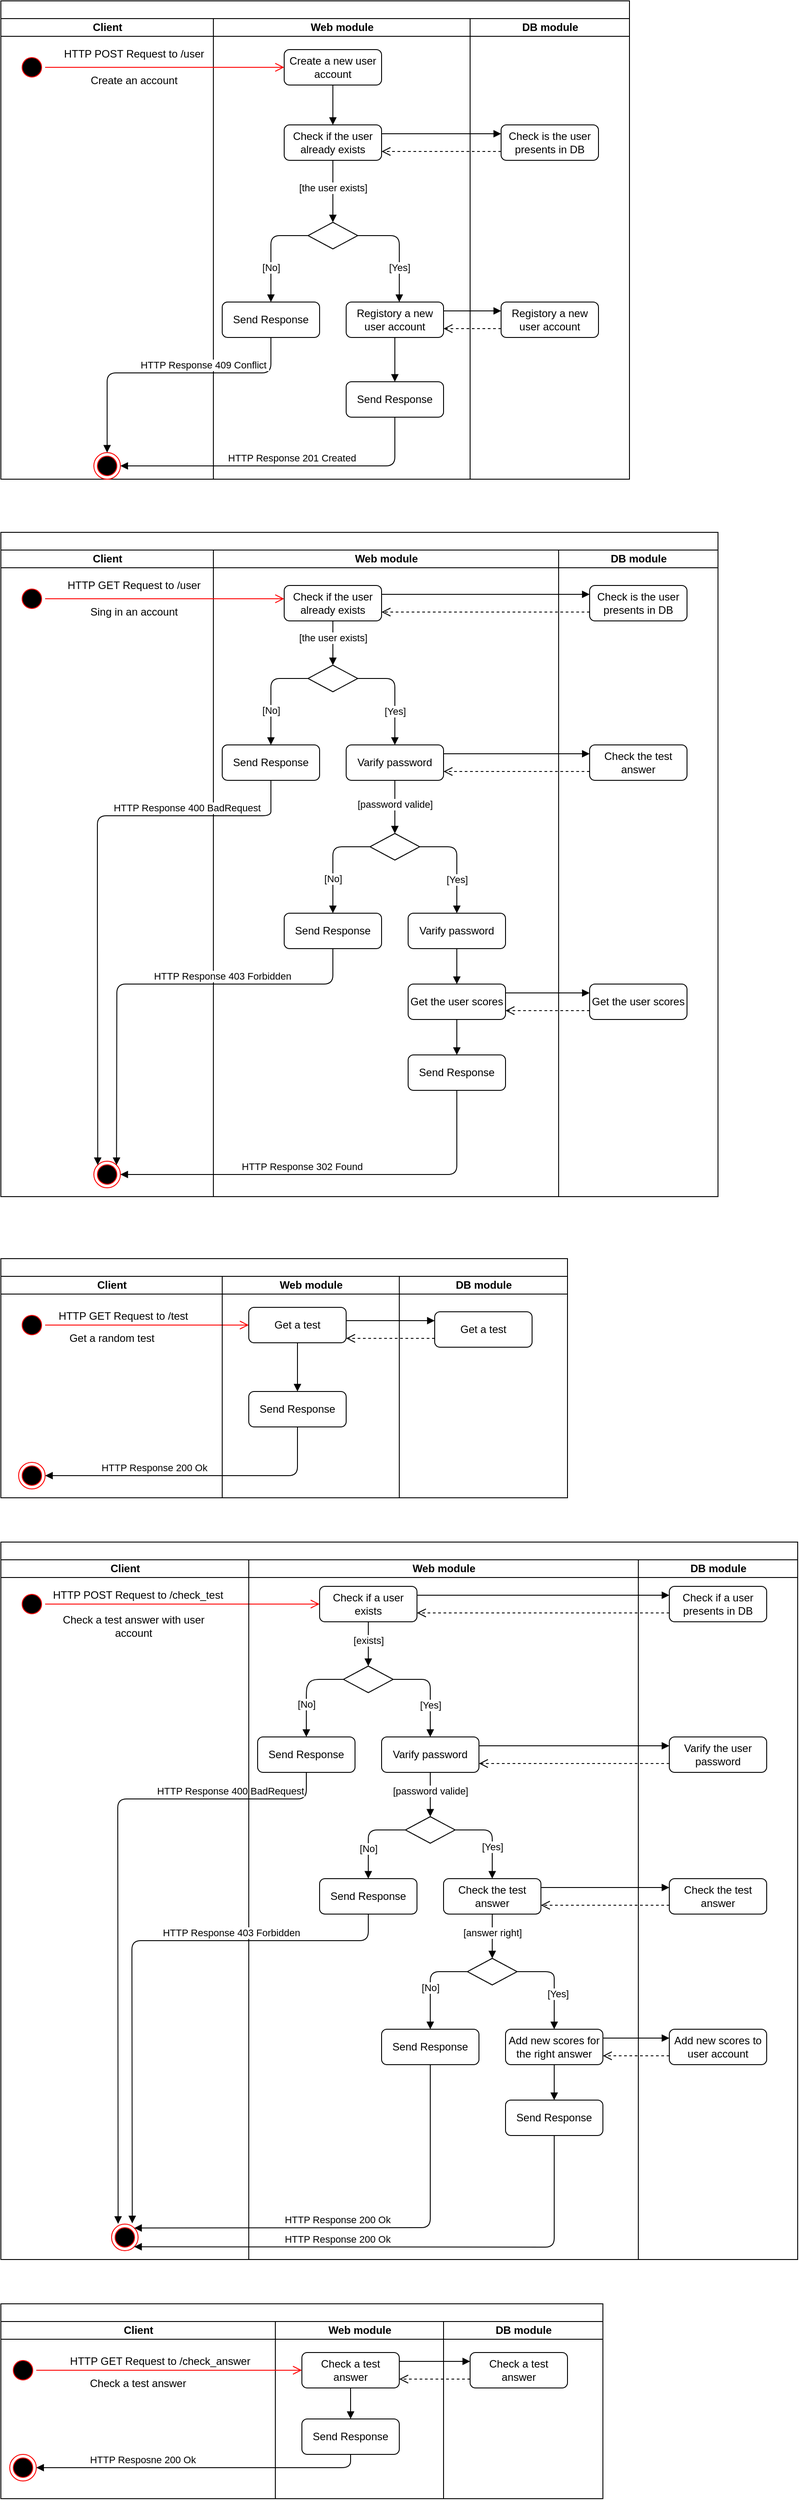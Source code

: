 <mxfile version="14.1.8" type="device"><diagram id="PAb1u0dQOIq-X7M9rB3Y" name="Page-1"><mxGraphModel dx="1022" dy="-587" grid="1" gridSize="10" guides="1" tooltips="1" connect="1" arrows="1" fold="1" page="1" pageScale="1" pageWidth="850" pageHeight="1100" math="0" shadow="0"><root><mxCell id="0"/><mxCell id="1" parent="0"/><mxCell id="iWdlnxWgLnN2ofZfpBPa-9" value="" style="swimlane;html=1;childLayout=stackLayout;resizeParent=1;resizeParentMax=0;startSize=20;" vertex="1" parent="1"><mxGeometry x="90" y="2890" width="900" height="810" as="geometry"/></mxCell><mxCell id="iWdlnxWgLnN2ofZfpBPa-10" value="Client" style="swimlane;html=1;startSize=20;" vertex="1" parent="iWdlnxWgLnN2ofZfpBPa-9"><mxGeometry y="20" width="280" height="790" as="geometry"/></mxCell><mxCell id="iWdlnxWgLnN2ofZfpBPa-14" value="" style="ellipse;html=1;shape=startState;fillColor=#000000;strokeColor=#ff0000;" vertex="1" parent="iWdlnxWgLnN2ofZfpBPa-10"><mxGeometry x="20" y="35" width="30" height="30" as="geometry"/></mxCell><mxCell id="iWdlnxWgLnN2ofZfpBPa-17" value="HTTP POST Request to /check_test" style="text;html=1;strokeColor=none;fillColor=none;align=center;verticalAlign=middle;whiteSpace=wrap;rounded=0;" vertex="1" parent="iWdlnxWgLnN2ofZfpBPa-10"><mxGeometry x="50" y="30" width="210" height="20" as="geometry"/></mxCell><mxCell id="iWdlnxWgLnN2ofZfpBPa-18" value="Check a test answer with user account" style="text;html=1;strokeColor=none;fillColor=none;align=center;verticalAlign=middle;whiteSpace=wrap;rounded=0;" vertex="1" parent="iWdlnxWgLnN2ofZfpBPa-10"><mxGeometry x="50" y="65" width="200" height="20" as="geometry"/></mxCell><mxCell id="iWdlnxWgLnN2ofZfpBPa-26" value="" style="ellipse;html=1;shape=endState;fillColor=#000000;strokeColor=#ff0000;" vertex="1" parent="iWdlnxWgLnN2ofZfpBPa-10"><mxGeometry x="125" y="750" width="30" height="30" as="geometry"/></mxCell><mxCell id="iWdlnxWgLnN2ofZfpBPa-15" value="" style="edgeStyle=orthogonalEdgeStyle;html=1;verticalAlign=bottom;endArrow=open;endSize=8;strokeColor=#ff0000;entryX=0;entryY=0.5;entryDx=0;entryDy=0;" edge="1" source="iWdlnxWgLnN2ofZfpBPa-14" parent="iWdlnxWgLnN2ofZfpBPa-9" target="iWdlnxWgLnN2ofZfpBPa-16"><mxGeometry relative="1" as="geometry"><mxPoint x="270" y="75" as="targetPoint"/></mxGeometry></mxCell><mxCell id="iWdlnxWgLnN2ofZfpBPa-22" value="" style="html=1;verticalAlign=bottom;endArrow=block;entryX=0;entryY=0.25;entryDx=0;entryDy=0;exitX=1;exitY=0.25;exitDx=0;exitDy=0;" edge="1" parent="iWdlnxWgLnN2ofZfpBPa-9" source="iWdlnxWgLnN2ofZfpBPa-16" target="iWdlnxWgLnN2ofZfpBPa-20"><mxGeometry width="80" relative="1" as="geometry"><mxPoint x="430" y="70" as="sourcePoint"/><mxPoint x="490" y="60" as="targetPoint"/></mxGeometry></mxCell><mxCell id="iWdlnxWgLnN2ofZfpBPa-23" value="" style="html=1;verticalAlign=bottom;endArrow=open;dashed=1;endSize=8;exitX=0;exitY=0.75;exitDx=0;exitDy=0;entryX=1;entryY=0.75;entryDx=0;entryDy=0;" edge="1" parent="iWdlnxWgLnN2ofZfpBPa-9" source="iWdlnxWgLnN2ofZfpBPa-20" target="iWdlnxWgLnN2ofZfpBPa-16"><mxGeometry relative="1" as="geometry"><mxPoint x="500" y="80" as="sourcePoint"/><mxPoint x="420" y="80" as="targetPoint"/></mxGeometry></mxCell><mxCell id="iWdlnxWgLnN2ofZfpBPa-33" value="HTTP Response 400 BadRequest" style="html=1;verticalAlign=bottom;endArrow=block;exitX=0.5;exitY=1;exitDx=0;exitDy=0;entryX=0.247;entryY=-0.007;entryDx=0;entryDy=0;entryPerimeter=0;" edge="1" parent="iWdlnxWgLnN2ofZfpBPa-9" source="iWdlnxWgLnN2ofZfpBPa-28" target="iWdlnxWgLnN2ofZfpBPa-26"><mxGeometry x="-0.677" width="80" relative="1" as="geometry"><mxPoint x="320" y="340" as="sourcePoint"/><mxPoint x="400" y="340" as="targetPoint"/><Array as="points"><mxPoint x="345" y="290"/><mxPoint x="132" y="290"/></Array><mxPoint as="offset"/></mxGeometry></mxCell><mxCell id="iWdlnxWgLnN2ofZfpBPa-37" value="" style="html=1;verticalAlign=bottom;endArrow=open;dashed=1;endSize=8;exitX=0;exitY=0.75;exitDx=0;exitDy=0;entryX=1;entryY=0.75;entryDx=0;entryDy=0;" edge="1" parent="iWdlnxWgLnN2ofZfpBPa-9" source="iWdlnxWgLnN2ofZfpBPa-34" target="iWdlnxWgLnN2ofZfpBPa-29"><mxGeometry x="-0.143" y="-10" relative="1" as="geometry"><mxPoint x="630" y="260" as="sourcePoint"/><mxPoint x="550" y="260" as="targetPoint"/><mxPoint as="offset"/></mxGeometry></mxCell><mxCell id="iWdlnxWgLnN2ofZfpBPa-11" value="Web module" style="swimlane;html=1;startSize=20;" vertex="1" parent="iWdlnxWgLnN2ofZfpBPa-9"><mxGeometry x="280" y="20" width="440" height="790" as="geometry"/></mxCell><mxCell id="iWdlnxWgLnN2ofZfpBPa-40" value="[Yes]" style="html=1;verticalAlign=bottom;endArrow=block;entryX=0.5;entryY=0;entryDx=0;entryDy=0;exitX=1;exitY=0.5;exitDx=0;exitDy=0;" edge="1" parent="iWdlnxWgLnN2ofZfpBPa-11" source="iWdlnxWgLnN2ofZfpBPa-38" target="iWdlnxWgLnN2ofZfpBPa-42"><mxGeometry x="0.439" width="80" relative="1" as="geometry"><mxPoint x="275" y="300" as="sourcePoint"/><mxPoint x="340" y="320" as="targetPoint"/><Array as="points"><mxPoint x="275" y="305"/></Array><mxPoint as="offset"/></mxGeometry></mxCell><mxCell id="iWdlnxWgLnN2ofZfpBPa-16" value="Check if a user exists" style="rounded=1;whiteSpace=wrap;html=1;" vertex="1" parent="iWdlnxWgLnN2ofZfpBPa-11"><mxGeometry x="80" y="30" width="110" height="40" as="geometry"/></mxCell><mxCell id="iWdlnxWgLnN2ofZfpBPa-24" value="" style="rhombus;whiteSpace=wrap;html=1;" vertex="1" parent="iWdlnxWgLnN2ofZfpBPa-11"><mxGeometry x="106.87" y="120" width="56.25" height="30" as="geometry"/></mxCell><mxCell id="iWdlnxWgLnN2ofZfpBPa-28" value="Send Response" style="rounded=1;whiteSpace=wrap;html=1;" vertex="1" parent="iWdlnxWgLnN2ofZfpBPa-11"><mxGeometry x="10" y="200" width="110" height="40" as="geometry"/></mxCell><mxCell id="iWdlnxWgLnN2ofZfpBPa-29" value="Varify password" style="rounded=1;whiteSpace=wrap;html=1;" vertex="1" parent="iWdlnxWgLnN2ofZfpBPa-11"><mxGeometry x="150.01" y="200" width="110" height="40" as="geometry"/></mxCell><mxCell id="iWdlnxWgLnN2ofZfpBPa-30" value="[No]" style="html=1;verticalAlign=bottom;endArrow=block;entryX=0.5;entryY=0;entryDx=0;entryDy=0;exitX=0;exitY=0.5;exitDx=0;exitDy=0;" edge="1" parent="iWdlnxWgLnN2ofZfpBPa-11" source="iWdlnxWgLnN2ofZfpBPa-24" target="iWdlnxWgLnN2ofZfpBPa-28"><mxGeometry x="0.469" width="80" relative="1" as="geometry"><mxPoint x="65" y="130" as="sourcePoint"/><mxPoint x="100" y="180" as="targetPoint"/><Array as="points"><mxPoint x="70" y="135"/><mxPoint x="65" y="145"/></Array><mxPoint as="offset"/></mxGeometry></mxCell><mxCell id="iWdlnxWgLnN2ofZfpBPa-31" value="[Yes]" style="html=1;verticalAlign=bottom;endArrow=block;entryX=0.5;entryY=0;entryDx=0;entryDy=0;exitX=1;exitY=0.5;exitDx=0;exitDy=0;" edge="1" parent="iWdlnxWgLnN2ofZfpBPa-11" source="iWdlnxWgLnN2ofZfpBPa-24" target="iWdlnxWgLnN2ofZfpBPa-29"><mxGeometry x="0.487" width="80" relative="1" as="geometry"><mxPoint x="205" y="120" as="sourcePoint"/><mxPoint x="220" y="300" as="targetPoint"/><Array as="points"><mxPoint x="205" y="135"/></Array><mxPoint as="offset"/></mxGeometry></mxCell><mxCell id="iWdlnxWgLnN2ofZfpBPa-38" value="" style="rhombus;whiteSpace=wrap;html=1;" vertex="1" parent="iWdlnxWgLnN2ofZfpBPa-11"><mxGeometry x="176.88" y="290" width="56.25" height="30" as="geometry"/></mxCell><mxCell id="iWdlnxWgLnN2ofZfpBPa-41" value="Send Response" style="rounded=1;whiteSpace=wrap;html=1;" vertex="1" parent="iWdlnxWgLnN2ofZfpBPa-11"><mxGeometry x="79.99" y="360" width="110" height="40" as="geometry"/></mxCell><mxCell id="iWdlnxWgLnN2ofZfpBPa-42" value="Check the test answer" style="rounded=1;whiteSpace=wrap;html=1;" vertex="1" parent="iWdlnxWgLnN2ofZfpBPa-11"><mxGeometry x="220" y="360" width="110" height="40" as="geometry"/></mxCell><mxCell id="iWdlnxWgLnN2ofZfpBPa-43" value="[No]" style="html=1;verticalAlign=bottom;endArrow=block;entryX=0.5;entryY=0;entryDx=0;entryDy=0;exitX=0;exitY=0.5;exitDx=0;exitDy=0;" edge="1" parent="iWdlnxWgLnN2ofZfpBPa-11" source="iWdlnxWgLnN2ofZfpBPa-38" target="iWdlnxWgLnN2ofZfpBPa-41"><mxGeometry x="0.484" width="80" relative="1" as="geometry"><mxPoint x="135" y="300" as="sourcePoint"/><mxPoint x="170" y="440" as="targetPoint"/><Array as="points"><mxPoint x="135" y="305"/></Array><mxPoint as="offset"/></mxGeometry></mxCell><mxCell id="iWdlnxWgLnN2ofZfpBPa-49" value="" style="rhombus;whiteSpace=wrap;html=1;" vertex="1" parent="iWdlnxWgLnN2ofZfpBPa-11"><mxGeometry x="246.88" y="450" width="56.25" height="30" as="geometry"/></mxCell><mxCell id="iWdlnxWgLnN2ofZfpBPa-53" value="Send Response" style="rounded=1;whiteSpace=wrap;html=1;" vertex="1" parent="iWdlnxWgLnN2ofZfpBPa-11"><mxGeometry x="150.01" y="530" width="110" height="40" as="geometry"/></mxCell><mxCell id="iWdlnxWgLnN2ofZfpBPa-54" value="Add new scores for the right answer" style="rounded=1;whiteSpace=wrap;html=1;arcSize=15;" vertex="1" parent="iWdlnxWgLnN2ofZfpBPa-11"><mxGeometry x="290" y="530" width="110" height="40" as="geometry"/></mxCell><mxCell id="iWdlnxWgLnN2ofZfpBPa-55" value="[No]" style="html=1;verticalAlign=bottom;endArrow=block;entryX=0.5;entryY=0;entryDx=0;entryDy=0;exitX=0;exitY=0.5;exitDx=0;exitDy=0;" edge="1" parent="iWdlnxWgLnN2ofZfpBPa-11" source="iWdlnxWgLnN2ofZfpBPa-49" target="iWdlnxWgLnN2ofZfpBPa-53"><mxGeometry x="0.29" width="80" relative="1" as="geometry"><mxPoint x="190" y="450" as="sourcePoint"/><mxPoint x="190" y="580" as="targetPoint"/><Array as="points"><mxPoint x="205" y="465"/></Array><mxPoint as="offset"/></mxGeometry></mxCell><mxCell id="iWdlnxWgLnN2ofZfpBPa-56" value="[Yes]" style="html=1;verticalAlign=bottom;endArrow=block;entryX=0.5;entryY=0;entryDx=0;entryDy=0;exitX=1;exitY=0.5;exitDx=0;exitDy=0;" edge="1" parent="iWdlnxWgLnN2ofZfpBPa-11" source="iWdlnxWgLnN2ofZfpBPa-49" target="iWdlnxWgLnN2ofZfpBPa-54"><mxGeometry x="0.424" y="4" width="80" relative="1" as="geometry"><mxPoint x="360" y="460" as="sourcePoint"/><mxPoint x="440" y="490" as="targetPoint"/><Array as="points"><mxPoint x="345" y="465"/><mxPoint x="345" y="480"/></Array><mxPoint as="offset"/></mxGeometry></mxCell><mxCell id="iWdlnxWgLnN2ofZfpBPa-63" value="Send Response" style="rounded=1;whiteSpace=wrap;html=1;" vertex="1" parent="iWdlnxWgLnN2ofZfpBPa-11"><mxGeometry x="290" y="610" width="110" height="40" as="geometry"/></mxCell><mxCell id="iWdlnxWgLnN2ofZfpBPa-65" value="" style="html=1;verticalAlign=bottom;endArrow=block;exitX=0.5;exitY=1;exitDx=0;exitDy=0;entryX=0.5;entryY=0;entryDx=0;entryDy=0;" edge="1" parent="iWdlnxWgLnN2ofZfpBPa-11" source="iWdlnxWgLnN2ofZfpBPa-54" target="iWdlnxWgLnN2ofZfpBPa-63"><mxGeometry width="80" relative="1" as="geometry"><mxPoint x="240" y="690" as="sourcePoint"/><mxPoint x="320" y="690" as="targetPoint"/></mxGeometry></mxCell><mxCell id="iWdlnxWgLnN2ofZfpBPa-67" value="[exists]" style="html=1;verticalAlign=bottom;endArrow=block;exitX=0.5;exitY=1;exitDx=0;exitDy=0;" edge="1" parent="iWdlnxWgLnN2ofZfpBPa-11" source="iWdlnxWgLnN2ofZfpBPa-16" target="iWdlnxWgLnN2ofZfpBPa-24"><mxGeometry x="0.2" width="80" relative="1" as="geometry"><mxPoint x="210" y="90" as="sourcePoint"/><mxPoint x="290" y="90" as="targetPoint"/><mxPoint as="offset"/></mxGeometry></mxCell><mxCell id="iWdlnxWgLnN2ofZfpBPa-68" value="[password valide]" style="html=1;verticalAlign=bottom;endArrow=block;exitX=0.5;exitY=1;exitDx=0;exitDy=0;entryX=0.5;entryY=0;entryDx=0;entryDy=0;" edge="1" parent="iWdlnxWgLnN2ofZfpBPa-11" source="iWdlnxWgLnN2ofZfpBPa-29" target="iWdlnxWgLnN2ofZfpBPa-38"><mxGeometry x="0.2" width="80" relative="1" as="geometry"><mxPoint x="90" y="270" as="sourcePoint"/><mxPoint x="170" y="270" as="targetPoint"/><mxPoint as="offset"/></mxGeometry></mxCell><mxCell id="iWdlnxWgLnN2ofZfpBPa-69" value="[answer right]" style="html=1;verticalAlign=bottom;endArrow=block;exitX=0.5;exitY=1;exitDx=0;exitDy=0;entryX=0.5;entryY=0;entryDx=0;entryDy=0;" edge="1" parent="iWdlnxWgLnN2ofZfpBPa-11" source="iWdlnxWgLnN2ofZfpBPa-42" target="iWdlnxWgLnN2ofZfpBPa-49"><mxGeometry x="0.2" width="80" relative="1" as="geometry"><mxPoint x="330" y="430" as="sourcePoint"/><mxPoint x="410" y="430" as="targetPoint"/><mxPoint as="offset"/></mxGeometry></mxCell><mxCell id="iWdlnxWgLnN2ofZfpBPa-12" value="DB module" style="swimlane;html=1;startSize=20;" vertex="1" parent="iWdlnxWgLnN2ofZfpBPa-9"><mxGeometry x="720" y="20" width="180" height="790" as="geometry"/></mxCell><mxCell id="iWdlnxWgLnN2ofZfpBPa-20" value="Check if a user presents in DB" style="rounded=1;whiteSpace=wrap;html=1;" vertex="1" parent="iWdlnxWgLnN2ofZfpBPa-12"><mxGeometry x="35" y="30" width="110" height="40" as="geometry"/></mxCell><mxCell id="iWdlnxWgLnN2ofZfpBPa-34" value="Varify the user password" style="rounded=1;whiteSpace=wrap;html=1;" vertex="1" parent="iWdlnxWgLnN2ofZfpBPa-12"><mxGeometry x="35" y="200" width="110" height="40" as="geometry"/></mxCell><mxCell id="iWdlnxWgLnN2ofZfpBPa-45" value="Check the test answer" style="rounded=1;whiteSpace=wrap;html=1;" vertex="1" parent="iWdlnxWgLnN2ofZfpBPa-12"><mxGeometry x="35" y="360" width="110" height="40" as="geometry"/></mxCell><mxCell id="iWdlnxWgLnN2ofZfpBPa-60" value="Add new scores to user account" style="rounded=1;whiteSpace=wrap;html=1;" vertex="1" parent="iWdlnxWgLnN2ofZfpBPa-12"><mxGeometry x="35" y="530" width="110" height="40" as="geometry"/></mxCell><mxCell id="iWdlnxWgLnN2ofZfpBPa-44" value="HTTP Response 403 Forbidden" style="html=1;verticalAlign=bottom;endArrow=block;exitX=0.5;exitY=1;exitDx=0;exitDy=0;entryX=0.78;entryY=-0.028;entryDx=0;entryDy=0;entryPerimeter=0;" edge="1" parent="iWdlnxWgLnN2ofZfpBPa-9" source="iWdlnxWgLnN2ofZfpBPa-41" target="iWdlnxWgLnN2ofZfpBPa-26"><mxGeometry x="-0.4" width="80" relative="1" as="geometry"><mxPoint x="410" y="460" as="sourcePoint"/><mxPoint x="490" y="460" as="targetPoint"/><Array as="points"><mxPoint x="415" y="450"/><mxPoint x="148" y="450"/></Array><mxPoint as="offset"/></mxGeometry></mxCell><mxCell id="iWdlnxWgLnN2ofZfpBPa-46" value="" style="html=1;verticalAlign=bottom;endArrow=block;exitX=1;exitY=0.25;exitDx=0;exitDy=0;entryX=0;entryY=0.25;entryDx=0;entryDy=0;" edge="1" parent="iWdlnxWgLnN2ofZfpBPa-9" source="iWdlnxWgLnN2ofZfpBPa-42" target="iWdlnxWgLnN2ofZfpBPa-45"><mxGeometry width="80" relative="1" as="geometry"><mxPoint x="600" y="460" as="sourcePoint"/><mxPoint x="680" y="460" as="targetPoint"/></mxGeometry></mxCell><mxCell id="iWdlnxWgLnN2ofZfpBPa-47" value="" style="html=1;verticalAlign=bottom;endArrow=open;dashed=1;endSize=8;entryX=1;entryY=0.75;entryDx=0;entryDy=0;exitX=0;exitY=0.75;exitDx=0;exitDy=0;" edge="1" parent="iWdlnxWgLnN2ofZfpBPa-9" source="iWdlnxWgLnN2ofZfpBPa-45" target="iWdlnxWgLnN2ofZfpBPa-42"><mxGeometry relative="1" as="geometry"><mxPoint x="710" y="430" as="sourcePoint"/><mxPoint x="630" y="430" as="targetPoint"/></mxGeometry></mxCell><mxCell id="iWdlnxWgLnN2ofZfpBPa-58" value="HTTP Response 200 Ok" style="html=1;verticalAlign=bottom;endArrow=block;exitX=0.5;exitY=1;exitDx=0;exitDy=0;entryX=1;entryY=0;entryDx=0;entryDy=0;" edge="1" parent="iWdlnxWgLnN2ofZfpBPa-9" source="iWdlnxWgLnN2ofZfpBPa-53" target="iWdlnxWgLnN2ofZfpBPa-26"><mxGeometry x="0.115" width="80" relative="1" as="geometry"><mxPoint x="490" y="640" as="sourcePoint"/><mxPoint x="570" y="640" as="targetPoint"/><Array as="points"><mxPoint x="485" y="774"/></Array><mxPoint as="offset"/></mxGeometry></mxCell><mxCell id="iWdlnxWgLnN2ofZfpBPa-61" value="" style="html=1;verticalAlign=bottom;endArrow=block;exitX=1;exitY=0.25;exitDx=0;exitDy=0;entryX=0;entryY=0.25;entryDx=0;entryDy=0;" edge="1" parent="iWdlnxWgLnN2ofZfpBPa-9" source="iWdlnxWgLnN2ofZfpBPa-54" target="iWdlnxWgLnN2ofZfpBPa-60"><mxGeometry width="80" relative="1" as="geometry"><mxPoint x="700" y="600" as="sourcePoint"/><mxPoint x="780" y="600" as="targetPoint"/></mxGeometry></mxCell><mxCell id="iWdlnxWgLnN2ofZfpBPa-62" value="" style="html=1;verticalAlign=bottom;endArrow=open;dashed=1;endSize=8;exitX=0;exitY=0.75;exitDx=0;exitDy=0;entryX=1;entryY=0.75;entryDx=0;entryDy=0;" edge="1" parent="iWdlnxWgLnN2ofZfpBPa-9" source="iWdlnxWgLnN2ofZfpBPa-60" target="iWdlnxWgLnN2ofZfpBPa-54"><mxGeometry x="-0.143" relative="1" as="geometry"><mxPoint x="770" y="570" as="sourcePoint"/><mxPoint x="690" y="570" as="targetPoint"/><mxPoint as="offset"/></mxGeometry></mxCell><mxCell id="iWdlnxWgLnN2ofZfpBPa-66" value="HTTP Response 200 Ok" style="html=1;verticalAlign=bottom;endArrow=block;exitX=0.5;exitY=1;exitDx=0;exitDy=0;entryX=1;entryY=1;entryDx=0;entryDy=0;" edge="1" parent="iWdlnxWgLnN2ofZfpBPa-9" source="iWdlnxWgLnN2ofZfpBPa-63" target="iWdlnxWgLnN2ofZfpBPa-26"><mxGeometry x="0.236" width="80" relative="1" as="geometry"><mxPoint x="640" y="750" as="sourcePoint"/><mxPoint x="720" y="750" as="targetPoint"/><Array as="points"><mxPoint x="625" y="796"/></Array><mxPoint as="offset"/></mxGeometry></mxCell><mxCell id="iWdlnxWgLnN2ofZfpBPa-35" value="" style="html=1;verticalAlign=bottom;endArrow=block;entryX=0;entryY=0.25;entryDx=0;entryDy=0;exitX=1;exitY=0.25;exitDx=0;exitDy=0;" edge="1" parent="iWdlnxWgLnN2ofZfpBPa-9" source="iWdlnxWgLnN2ofZfpBPa-29" target="iWdlnxWgLnN2ofZfpBPa-34"><mxGeometry x="0.143" y="10" width="80" relative="1" as="geometry"><mxPoint x="540" y="240" as="sourcePoint"/><mxPoint x="620" y="240" as="targetPoint"/><mxPoint as="offset"/></mxGeometry></mxCell><mxCell id="iWdlnxWgLnN2ofZfpBPa-78" value="" style="swimlane;html=1;childLayout=stackLayout;resizeParent=1;resizeParentMax=0;startSize=20;" vertex="1" parent="1"><mxGeometry x="90" y="3750" width="680" height="220" as="geometry"/></mxCell><mxCell id="iWdlnxWgLnN2ofZfpBPa-79" value="Client" style="swimlane;html=1;startSize=20;" vertex="1" parent="iWdlnxWgLnN2ofZfpBPa-78"><mxGeometry y="20" width="310" height="200" as="geometry"/></mxCell><mxCell id="iWdlnxWgLnN2ofZfpBPa-82" value="" style="ellipse;html=1;shape=startState;fillColor=#000000;strokeColor=#ff0000;" vertex="1" parent="iWdlnxWgLnN2ofZfpBPa-79"><mxGeometry x="10" y="40" width="30" height="30" as="geometry"/></mxCell><mxCell id="iWdlnxWgLnN2ofZfpBPa-85" value="&lt;span&gt;HTTP GET Request to /check_answer&lt;/span&gt;" style="text;html=1;strokeColor=none;fillColor=none;align=center;verticalAlign=middle;whiteSpace=wrap;rounded=0;" vertex="1" parent="iWdlnxWgLnN2ofZfpBPa-79"><mxGeometry x="70" y="35" width="220" height="20" as="geometry"/></mxCell><mxCell id="iWdlnxWgLnN2ofZfpBPa-86" value="Check a test answer" style="text;html=1;strokeColor=none;fillColor=none;align=center;verticalAlign=middle;whiteSpace=wrap;rounded=0;" vertex="1" parent="iWdlnxWgLnN2ofZfpBPa-79"><mxGeometry x="90" y="60" width="130" height="20" as="geometry"/></mxCell><mxCell id="iWdlnxWgLnN2ofZfpBPa-93" value="" style="ellipse;html=1;shape=endState;fillColor=#000000;strokeColor=#ff0000;" vertex="1" parent="iWdlnxWgLnN2ofZfpBPa-79"><mxGeometry x="10" y="150" width="30" height="30" as="geometry"/></mxCell><mxCell id="iWdlnxWgLnN2ofZfpBPa-80" value="Web module" style="swimlane;html=1;startSize=20;" vertex="1" parent="iWdlnxWgLnN2ofZfpBPa-78"><mxGeometry x="310" y="20" width="190" height="200" as="geometry"/></mxCell><mxCell id="iWdlnxWgLnN2ofZfpBPa-84" value="Check a test answer" style="rounded=1;whiteSpace=wrap;html=1;" vertex="1" parent="iWdlnxWgLnN2ofZfpBPa-80"><mxGeometry x="30" y="35" width="110" height="40" as="geometry"/></mxCell><mxCell id="iWdlnxWgLnN2ofZfpBPa-91" value="Send Response" style="rounded=1;whiteSpace=wrap;html=1;" vertex="1" parent="iWdlnxWgLnN2ofZfpBPa-80"><mxGeometry x="30" y="110" width="110" height="40" as="geometry"/></mxCell><mxCell id="iWdlnxWgLnN2ofZfpBPa-92" value="" style="html=1;verticalAlign=bottom;endArrow=block;exitX=0.5;exitY=1;exitDx=0;exitDy=0;entryX=0.5;entryY=0;entryDx=0;entryDy=0;" edge="1" parent="iWdlnxWgLnN2ofZfpBPa-80" source="iWdlnxWgLnN2ofZfpBPa-84" target="iWdlnxWgLnN2ofZfpBPa-91"><mxGeometry x="-0.143" y="15" width="80" relative="1" as="geometry"><mxPoint x="120" y="180" as="sourcePoint"/><mxPoint x="200" y="180" as="targetPoint"/><mxPoint as="offset"/></mxGeometry></mxCell><mxCell id="iWdlnxWgLnN2ofZfpBPa-81" value="DB module" style="swimlane;html=1;startSize=20;" vertex="1" parent="iWdlnxWgLnN2ofZfpBPa-78"><mxGeometry x="500" y="20" width="180" height="200" as="geometry"/></mxCell><mxCell id="iWdlnxWgLnN2ofZfpBPa-87" value="Check a test answer" style="rounded=1;whiteSpace=wrap;html=1;" vertex="1" parent="iWdlnxWgLnN2ofZfpBPa-81"><mxGeometry x="30" y="35" width="110" height="40" as="geometry"/></mxCell><mxCell id="iWdlnxWgLnN2ofZfpBPa-83" value="" style="edgeStyle=orthogonalEdgeStyle;html=1;verticalAlign=bottom;endArrow=open;endSize=8;strokeColor=#ff0000;entryX=0;entryY=0.5;entryDx=0;entryDy=0;" edge="1" source="iWdlnxWgLnN2ofZfpBPa-82" parent="iWdlnxWgLnN2ofZfpBPa-78" target="iWdlnxWgLnN2ofZfpBPa-84"><mxGeometry relative="1" as="geometry"><mxPoint x="250" y="75" as="targetPoint"/></mxGeometry></mxCell><mxCell id="iWdlnxWgLnN2ofZfpBPa-88" value="" style="html=1;verticalAlign=bottom;endArrow=block;entryX=0;entryY=0.25;entryDx=0;entryDy=0;exitX=1;exitY=0.25;exitDx=0;exitDy=0;" edge="1" parent="iWdlnxWgLnN2ofZfpBPa-78" source="iWdlnxWgLnN2ofZfpBPa-84" target="iWdlnxWgLnN2ofZfpBPa-87"><mxGeometry width="80" relative="1" as="geometry"><mxPoint x="450" y="60" as="sourcePoint"/><mxPoint x="530" y="60" as="targetPoint"/></mxGeometry></mxCell><mxCell id="iWdlnxWgLnN2ofZfpBPa-89" value="" style="html=1;verticalAlign=bottom;endArrow=open;dashed=1;endSize=8;exitX=0;exitY=0.75;exitDx=0;exitDy=0;entryX=1;entryY=0.75;entryDx=0;entryDy=0;" edge="1" parent="iWdlnxWgLnN2ofZfpBPa-78" source="iWdlnxWgLnN2ofZfpBPa-87" target="iWdlnxWgLnN2ofZfpBPa-84"><mxGeometry x="0.167" relative="1" as="geometry"><mxPoint x="530" y="80" as="sourcePoint"/><mxPoint x="450" y="80" as="targetPoint"/><mxPoint as="offset"/></mxGeometry></mxCell><mxCell id="iWdlnxWgLnN2ofZfpBPa-94" value="HTTP Resposne 200 Ok" style="html=1;verticalAlign=bottom;endArrow=block;exitX=0.5;exitY=1;exitDx=0;exitDy=0;entryX=1;entryY=0.5;entryDx=0;entryDy=0;" edge="1" parent="iWdlnxWgLnN2ofZfpBPa-78" source="iWdlnxWgLnN2ofZfpBPa-91" target="iWdlnxWgLnN2ofZfpBPa-93"><mxGeometry x="0.351" width="80" relative="1" as="geometry"><mxPoint x="350" y="240" as="sourcePoint"/><mxPoint x="430" y="240" as="targetPoint"/><Array as="points"><mxPoint x="395" y="185"/></Array><mxPoint as="offset"/></mxGeometry></mxCell><mxCell id="iWdlnxWgLnN2ofZfpBPa-103" value="" style="swimlane;html=1;childLayout=stackLayout;resizeParent=1;resizeParentMax=0;startSize=20;" vertex="1" parent="1"><mxGeometry x="90" y="1150" width="710" height="540" as="geometry"/></mxCell><mxCell id="iWdlnxWgLnN2ofZfpBPa-104" value="Client" style="swimlane;html=1;startSize=20;" vertex="1" parent="iWdlnxWgLnN2ofZfpBPa-103"><mxGeometry y="20" width="240" height="520" as="geometry"/></mxCell><mxCell id="iWdlnxWgLnN2ofZfpBPa-107" value="" style="ellipse;html=1;shape=startState;fillColor=#000000;strokeColor=#ff0000;" vertex="1" parent="iWdlnxWgLnN2ofZfpBPa-104"><mxGeometry x="20" y="40" width="30" height="30" as="geometry"/></mxCell><mxCell id="iWdlnxWgLnN2ofZfpBPa-110" value="HTTP POST Request to /user" style="text;html=1;strokeColor=none;fillColor=none;align=center;verticalAlign=middle;whiteSpace=wrap;rounded=0;" vertex="1" parent="iWdlnxWgLnN2ofZfpBPa-104"><mxGeometry x="57.5" y="30" width="185" height="20" as="geometry"/></mxCell><mxCell id="iWdlnxWgLnN2ofZfpBPa-111" value="Create an account" style="text;html=1;strokeColor=none;fillColor=none;align=center;verticalAlign=middle;whiteSpace=wrap;rounded=0;" vertex="1" parent="iWdlnxWgLnN2ofZfpBPa-104"><mxGeometry x="82.5" y="60" width="135" height="20" as="geometry"/></mxCell><mxCell id="iWdlnxWgLnN2ofZfpBPa-145" value="" style="ellipse;html=1;shape=endState;fillColor=#000000;strokeColor=#ff0000;" vertex="1" parent="iWdlnxWgLnN2ofZfpBPa-104"><mxGeometry x="105" y="490" width="30" height="30" as="geometry"/></mxCell><mxCell id="iWdlnxWgLnN2ofZfpBPa-105" value="Web module" style="swimlane;html=1;startSize=20;" vertex="1" parent="iWdlnxWgLnN2ofZfpBPa-103"><mxGeometry x="240" y="20" width="290" height="520" as="geometry"/></mxCell><mxCell id="iWdlnxWgLnN2ofZfpBPa-109" value="Create a new user account" style="rounded=1;whiteSpace=wrap;html=1;" vertex="1" parent="iWdlnxWgLnN2ofZfpBPa-105"><mxGeometry x="80" y="35" width="110" height="40" as="geometry"/></mxCell><mxCell id="iWdlnxWgLnN2ofZfpBPa-112" value="Check if the user already exists" style="rounded=1;whiteSpace=wrap;html=1;" vertex="1" parent="iWdlnxWgLnN2ofZfpBPa-105"><mxGeometry x="80" y="120" width="110" height="40" as="geometry"/></mxCell><mxCell id="iWdlnxWgLnN2ofZfpBPa-113" value="" style="html=1;verticalAlign=bottom;endArrow=block;exitX=0.5;exitY=1;exitDx=0;exitDy=0;entryX=0.5;entryY=0;entryDx=0;entryDy=0;" edge="1" parent="iWdlnxWgLnN2ofZfpBPa-105" source="iWdlnxWgLnN2ofZfpBPa-109" target="iWdlnxWgLnN2ofZfpBPa-112"><mxGeometry width="80" relative="1" as="geometry"><mxPoint x="70" y="230" as="sourcePoint"/><mxPoint x="150" y="230" as="targetPoint"/></mxGeometry></mxCell><mxCell id="iWdlnxWgLnN2ofZfpBPa-115" value="" style="html=1;verticalAlign=bottom;endArrow=block;entryX=0;entryY=0.25;entryDx=0;entryDy=0;" edge="1" parent="iWdlnxWgLnN2ofZfpBPa-105" target="iWdlnxWgLnN2ofZfpBPa-114"><mxGeometry width="80" relative="1" as="geometry"><mxPoint x="190" y="130" as="sourcePoint"/><mxPoint x="270" y="130" as="targetPoint"/></mxGeometry></mxCell><mxCell id="iWdlnxWgLnN2ofZfpBPa-116" value="" style="html=1;verticalAlign=bottom;endArrow=open;dashed=1;endSize=8;exitX=0;exitY=0.75;exitDx=0;exitDy=0;" edge="1" parent="iWdlnxWgLnN2ofZfpBPa-105" source="iWdlnxWgLnN2ofZfpBPa-114"><mxGeometry x="0.024" relative="1" as="geometry"><mxPoint x="270" y="150" as="sourcePoint"/><mxPoint x="190" y="150" as="targetPoint"/><mxPoint as="offset"/></mxGeometry></mxCell><mxCell id="iWdlnxWgLnN2ofZfpBPa-117" value="" style="rhombus;whiteSpace=wrap;html=1;" vertex="1" parent="iWdlnxWgLnN2ofZfpBPa-105"><mxGeometry x="106.87" y="230" width="56.25" height="30" as="geometry"/></mxCell><mxCell id="iWdlnxWgLnN2ofZfpBPa-118" value="[the user exists]" style="html=1;verticalAlign=bottom;endArrow=block;exitX=0.5;exitY=1;exitDx=0;exitDy=0;entryX=0.5;entryY=0;entryDx=0;entryDy=0;" edge="1" parent="iWdlnxWgLnN2ofZfpBPa-105" source="iWdlnxWgLnN2ofZfpBPa-112" target="iWdlnxWgLnN2ofZfpBPa-117"><mxGeometry x="0.143" width="80" relative="1" as="geometry"><mxPoint x="200" y="170" as="sourcePoint"/><mxPoint x="280" y="170" as="targetPoint"/><Array as="points"/><mxPoint as="offset"/></mxGeometry></mxCell><mxCell id="iWdlnxWgLnN2ofZfpBPa-135" value="Send Response" style="rounded=1;whiteSpace=wrap;html=1;" vertex="1" parent="iWdlnxWgLnN2ofZfpBPa-105"><mxGeometry x="10" y="320" width="110" height="40" as="geometry"/></mxCell><mxCell id="iWdlnxWgLnN2ofZfpBPa-136" value="Registory a new user account" style="rounded=1;whiteSpace=wrap;html=1;" vertex="1" parent="iWdlnxWgLnN2ofZfpBPa-105"><mxGeometry x="150" y="320" width="110" height="40" as="geometry"/></mxCell><mxCell id="iWdlnxWgLnN2ofZfpBPa-137" value="[No]" style="html=1;verticalAlign=bottom;endArrow=block;exitX=0;exitY=0.5;exitDx=0;exitDy=0;entryX=0.5;entryY=0;entryDx=0;entryDy=0;" edge="1" parent="iWdlnxWgLnN2ofZfpBPa-105" source="iWdlnxWgLnN2ofZfpBPa-117" target="iWdlnxWgLnN2ofZfpBPa-135"><mxGeometry x="0.487" width="80" relative="1" as="geometry"><mxPoint x="60" y="270" as="sourcePoint"/><mxPoint x="140" y="270" as="targetPoint"/><Array as="points"><mxPoint x="65" y="245"/></Array><mxPoint as="offset"/></mxGeometry></mxCell><mxCell id="iWdlnxWgLnN2ofZfpBPa-144" value="[Yes]" style="html=1;verticalAlign=bottom;endArrow=block;exitX=1;exitY=0.5;exitDx=0;exitDy=0;" edge="1" parent="iWdlnxWgLnN2ofZfpBPa-105" source="iWdlnxWgLnN2ofZfpBPa-117"><mxGeometry x="0.508" width="80" relative="1" as="geometry"><mxPoint x="190" y="240" as="sourcePoint"/><mxPoint x="210" y="320" as="targetPoint"/><Array as="points"><mxPoint x="210" y="245"/></Array><mxPoint as="offset"/></mxGeometry></mxCell><mxCell id="iWdlnxWgLnN2ofZfpBPa-148" value="" style="html=1;verticalAlign=bottom;endArrow=block;entryX=0;entryY=0.25;entryDx=0;entryDy=0;" edge="1" parent="iWdlnxWgLnN2ofZfpBPa-105" target="iWdlnxWgLnN2ofZfpBPa-147"><mxGeometry width="80" relative="1" as="geometry"><mxPoint x="260" y="330" as="sourcePoint"/><mxPoint x="340" y="330" as="targetPoint"/></mxGeometry></mxCell><mxCell id="iWdlnxWgLnN2ofZfpBPa-149" value="" style="html=1;verticalAlign=bottom;endArrow=open;dashed=1;endSize=8;exitX=0;exitY=0.75;exitDx=0;exitDy=0;" edge="1" parent="iWdlnxWgLnN2ofZfpBPa-105" source="iWdlnxWgLnN2ofZfpBPa-147"><mxGeometry relative="1" as="geometry"><mxPoint x="340" y="350" as="sourcePoint"/><mxPoint x="260" y="350" as="targetPoint"/></mxGeometry></mxCell><mxCell id="iWdlnxWgLnN2ofZfpBPa-150" value="Send Response" style="rounded=1;whiteSpace=wrap;html=1;" vertex="1" parent="iWdlnxWgLnN2ofZfpBPa-105"><mxGeometry x="150" y="410" width="110" height="40" as="geometry"/></mxCell><mxCell id="iWdlnxWgLnN2ofZfpBPa-153" value="" style="html=1;verticalAlign=bottom;endArrow=block;exitX=0.5;exitY=1;exitDx=0;exitDy=0;entryX=0.5;entryY=0;entryDx=0;entryDy=0;" edge="1" parent="iWdlnxWgLnN2ofZfpBPa-105" source="iWdlnxWgLnN2ofZfpBPa-136" target="iWdlnxWgLnN2ofZfpBPa-150"><mxGeometry width="80" relative="1" as="geometry"><mxPoint x="250" y="500" as="sourcePoint"/><mxPoint x="330" y="500" as="targetPoint"/></mxGeometry></mxCell><mxCell id="iWdlnxWgLnN2ofZfpBPa-106" value="DB module" style="swimlane;html=1;startSize=20;" vertex="1" parent="iWdlnxWgLnN2ofZfpBPa-103"><mxGeometry x="530" y="20" width="180" height="520" as="geometry"/></mxCell><mxCell id="iWdlnxWgLnN2ofZfpBPa-114" value="Check is the user presents in DB" style="rounded=1;whiteSpace=wrap;html=1;" vertex="1" parent="iWdlnxWgLnN2ofZfpBPa-106"><mxGeometry x="35" y="120" width="110" height="40" as="geometry"/></mxCell><mxCell id="iWdlnxWgLnN2ofZfpBPa-147" value="Registory a new user account" style="rounded=1;whiteSpace=wrap;html=1;" vertex="1" parent="iWdlnxWgLnN2ofZfpBPa-106"><mxGeometry x="35" y="320" width="110" height="40" as="geometry"/></mxCell><mxCell id="iWdlnxWgLnN2ofZfpBPa-108" value="" style="edgeStyle=orthogonalEdgeStyle;html=1;verticalAlign=bottom;endArrow=open;endSize=8;strokeColor=#ff0000;entryX=0;entryY=0.5;entryDx=0;entryDy=0;" edge="1" source="iWdlnxWgLnN2ofZfpBPa-107" parent="iWdlnxWgLnN2ofZfpBPa-103" target="iWdlnxWgLnN2ofZfpBPa-109"><mxGeometry relative="1" as="geometry"><mxPoint x="280" y="75" as="targetPoint"/></mxGeometry></mxCell><mxCell id="iWdlnxWgLnN2ofZfpBPa-146" value="HTTP Response 409 Conflict&amp;nbsp;" style="html=1;verticalAlign=bottom;endArrow=block;exitX=0.5;exitY=1;exitDx=0;exitDy=0;entryX=0.5;entryY=0;entryDx=0;entryDy=0;" edge="1" parent="iWdlnxWgLnN2ofZfpBPa-103" source="iWdlnxWgLnN2ofZfpBPa-135" target="iWdlnxWgLnN2ofZfpBPa-145"><mxGeometry x="-0.27" width="80" relative="1" as="geometry"><mxPoint x="280" y="440" as="sourcePoint"/><mxPoint x="360" y="440" as="targetPoint"/><Array as="points"><mxPoint x="305" y="420"/><mxPoint x="120" y="420"/></Array><mxPoint as="offset"/></mxGeometry></mxCell><mxCell id="iWdlnxWgLnN2ofZfpBPa-154" value="HTTP Response 201 Created&amp;nbsp;" style="html=1;verticalAlign=bottom;endArrow=block;exitX=0.5;exitY=1;exitDx=0;exitDy=0;entryX=1;entryY=0.5;entryDx=0;entryDy=0;" edge="1" parent="iWdlnxWgLnN2ofZfpBPa-103" source="iWdlnxWgLnN2ofZfpBPa-150" target="iWdlnxWgLnN2ofZfpBPa-145"><mxGeometry x="-0.069" width="80" relative="1" as="geometry"><mxPoint x="470" y="500" as="sourcePoint"/><mxPoint x="550" y="500" as="targetPoint"/><Array as="points"><mxPoint x="445" y="525"/></Array><mxPoint as="offset"/></mxGeometry></mxCell><mxCell id="iWdlnxWgLnN2ofZfpBPa-163" value="" style="swimlane;html=1;childLayout=stackLayout;resizeParent=1;resizeParentMax=0;startSize=20;" vertex="1" parent="1"><mxGeometry x="90" y="1750" width="810" height="750" as="geometry"/></mxCell><mxCell id="iWdlnxWgLnN2ofZfpBPa-164" value="Client" style="swimlane;html=1;startSize=20;" vertex="1" parent="iWdlnxWgLnN2ofZfpBPa-163"><mxGeometry y="20" width="240" height="730" as="geometry"/></mxCell><mxCell id="iWdlnxWgLnN2ofZfpBPa-165" value="" style="ellipse;html=1;shape=startState;fillColor=#000000;strokeColor=#ff0000;" vertex="1" parent="iWdlnxWgLnN2ofZfpBPa-164"><mxGeometry x="20" y="40" width="30" height="30" as="geometry"/></mxCell><mxCell id="iWdlnxWgLnN2ofZfpBPa-166" value="HTTP GET Request to /user" style="text;html=1;strokeColor=none;fillColor=none;align=center;verticalAlign=middle;whiteSpace=wrap;rounded=0;" vertex="1" parent="iWdlnxWgLnN2ofZfpBPa-164"><mxGeometry x="57.5" y="30" width="185" height="20" as="geometry"/></mxCell><mxCell id="iWdlnxWgLnN2ofZfpBPa-167" value="Sing in an account" style="text;html=1;strokeColor=none;fillColor=none;align=center;verticalAlign=middle;whiteSpace=wrap;rounded=0;" vertex="1" parent="iWdlnxWgLnN2ofZfpBPa-164"><mxGeometry x="82.5" y="60" width="135" height="20" as="geometry"/></mxCell><mxCell id="iWdlnxWgLnN2ofZfpBPa-168" value="" style="ellipse;html=1;shape=endState;fillColor=#000000;strokeColor=#ff0000;" vertex="1" parent="iWdlnxWgLnN2ofZfpBPa-164"><mxGeometry x="105" y="690" width="30" height="30" as="geometry"/></mxCell><mxCell id="iWdlnxWgLnN2ofZfpBPa-169" value="Web module" style="swimlane;html=1;startSize=20;" vertex="1" parent="iWdlnxWgLnN2ofZfpBPa-163"><mxGeometry x="240" y="20" width="390" height="730" as="geometry"/></mxCell><mxCell id="iWdlnxWgLnN2ofZfpBPa-171" value="Check if the user already exists" style="rounded=1;whiteSpace=wrap;html=1;" vertex="1" parent="iWdlnxWgLnN2ofZfpBPa-169"><mxGeometry x="80" y="40" width="110" height="40" as="geometry"/></mxCell><mxCell id="iWdlnxWgLnN2ofZfpBPa-173" value="" style="html=1;verticalAlign=bottom;endArrow=block;entryX=0;entryY=0.25;entryDx=0;entryDy=0;" edge="1" parent="iWdlnxWgLnN2ofZfpBPa-169" target="iWdlnxWgLnN2ofZfpBPa-186"><mxGeometry width="80" relative="1" as="geometry"><mxPoint x="190" y="50" as="sourcePoint"/><mxPoint x="325" y="50" as="targetPoint"/></mxGeometry></mxCell><mxCell id="iWdlnxWgLnN2ofZfpBPa-174" value="" style="html=1;verticalAlign=bottom;endArrow=open;dashed=1;endSize=8;exitX=0;exitY=0.75;exitDx=0;exitDy=0;" edge="1" parent="iWdlnxWgLnN2ofZfpBPa-169" source="iWdlnxWgLnN2ofZfpBPa-186"><mxGeometry x="0.024" relative="1" as="geometry"><mxPoint x="325" y="70" as="sourcePoint"/><mxPoint x="190" y="70" as="targetPoint"/><mxPoint as="offset"/></mxGeometry></mxCell><mxCell id="iWdlnxWgLnN2ofZfpBPa-175" value="" style="rhombus;whiteSpace=wrap;html=1;" vertex="1" parent="iWdlnxWgLnN2ofZfpBPa-169"><mxGeometry x="106.87" y="130" width="56.25" height="30" as="geometry"/></mxCell><mxCell id="iWdlnxWgLnN2ofZfpBPa-176" value="[the user exists]" style="html=1;verticalAlign=bottom;endArrow=block;exitX=0.5;exitY=1;exitDx=0;exitDy=0;entryX=0.5;entryY=0;entryDx=0;entryDy=0;" edge="1" parent="iWdlnxWgLnN2ofZfpBPa-169" source="iWdlnxWgLnN2ofZfpBPa-171" target="iWdlnxWgLnN2ofZfpBPa-175"><mxGeometry x="0.143" width="80" relative="1" as="geometry"><mxPoint x="200" y="170" as="sourcePoint"/><mxPoint x="280" y="170" as="targetPoint"/><Array as="points"/><mxPoint as="offset"/></mxGeometry></mxCell><mxCell id="iWdlnxWgLnN2ofZfpBPa-177" value="Send Response" style="rounded=1;whiteSpace=wrap;html=1;" vertex="1" parent="iWdlnxWgLnN2ofZfpBPa-169"><mxGeometry x="10" y="220" width="110" height="40" as="geometry"/></mxCell><mxCell id="iWdlnxWgLnN2ofZfpBPa-179" value="[No]" style="html=1;verticalAlign=bottom;endArrow=block;exitX=0;exitY=0.5;exitDx=0;exitDy=0;entryX=0.5;entryY=0;entryDx=0;entryDy=0;" edge="1" parent="iWdlnxWgLnN2ofZfpBPa-169" source="iWdlnxWgLnN2ofZfpBPa-175"><mxGeometry x="0.487" width="80" relative="1" as="geometry"><mxPoint x="60" y="170" as="sourcePoint"/><mxPoint x="65" y="220" as="targetPoint"/><Array as="points"><mxPoint x="65" y="145"/></Array><mxPoint as="offset"/></mxGeometry></mxCell><mxCell id="iWdlnxWgLnN2ofZfpBPa-180" value="[Yes]" style="html=1;verticalAlign=bottom;endArrow=block;exitX=1;exitY=0.5;exitDx=0;exitDy=0;entryX=0.5;entryY=0;entryDx=0;entryDy=0;" edge="1" parent="iWdlnxWgLnN2ofZfpBPa-169" source="iWdlnxWgLnN2ofZfpBPa-175" target="iWdlnxWgLnN2ofZfpBPa-193"><mxGeometry x="0.508" width="80" relative="1" as="geometry"><mxPoint x="190" y="140" as="sourcePoint"/><mxPoint x="230" y="210" as="targetPoint"/><Array as="points"><mxPoint x="205" y="145"/></Array><mxPoint as="offset"/></mxGeometry></mxCell><mxCell id="iWdlnxWgLnN2ofZfpBPa-193" value="Varify password" style="rounded=1;whiteSpace=wrap;html=1;" vertex="1" parent="iWdlnxWgLnN2ofZfpBPa-169"><mxGeometry x="150" y="220" width="110" height="40" as="geometry"/></mxCell><mxCell id="iWdlnxWgLnN2ofZfpBPa-195" value="[password valide]" style="html=1;verticalAlign=bottom;endArrow=block;exitX=0.5;exitY=1;exitDx=0;exitDy=0;entryX=0.5;entryY=0;entryDx=0;entryDy=0;" edge="1" parent="iWdlnxWgLnN2ofZfpBPa-169" source="iWdlnxWgLnN2ofZfpBPa-193" target="iWdlnxWgLnN2ofZfpBPa-209"><mxGeometry x="0.2" width="80" relative="1" as="geometry"><mxPoint x="-290.01" y="230" as="sourcePoint"/><mxPoint x="204.995" y="310" as="targetPoint"/><mxPoint as="offset"/></mxGeometry></mxCell><mxCell id="iWdlnxWgLnN2ofZfpBPa-209" value="" style="rhombus;whiteSpace=wrap;html=1;" vertex="1" parent="iWdlnxWgLnN2ofZfpBPa-169"><mxGeometry x="176.88" y="320" width="56.25" height="30" as="geometry"/></mxCell><mxCell id="iWdlnxWgLnN2ofZfpBPa-210" value="[No]" style="html=1;verticalAlign=bottom;endArrow=block;exitX=0;exitY=0.5;exitDx=0;exitDy=0;entryX=0.5;entryY=0;entryDx=0;entryDy=0;" edge="1" parent="iWdlnxWgLnN2ofZfpBPa-169" source="iWdlnxWgLnN2ofZfpBPa-209" target="iWdlnxWgLnN2ofZfpBPa-220"><mxGeometry x="0.487" width="80" relative="1" as="geometry"><mxPoint x="-235" y="-1680" as="sourcePoint"/><mxPoint x="140" y="410" as="targetPoint"/><Array as="points"><mxPoint x="135" y="335"/></Array><mxPoint as="offset"/></mxGeometry></mxCell><mxCell id="iWdlnxWgLnN2ofZfpBPa-211" value="[Yes]" style="html=1;verticalAlign=bottom;endArrow=block;exitX=1;exitY=0.5;exitDx=0;exitDy=0;entryX=0.5;entryY=0;entryDx=0;entryDy=0;" edge="1" parent="iWdlnxWgLnN2ofZfpBPa-169" source="iWdlnxWgLnN2ofZfpBPa-209" target="iWdlnxWgLnN2ofZfpBPa-212"><mxGeometry x="0.508" width="80" relative="1" as="geometry"><mxPoint x="-105" y="-1710" as="sourcePoint"/><mxPoint x="260" y="390" as="targetPoint"/><Array as="points"><mxPoint x="275" y="335"/></Array><mxPoint as="offset"/></mxGeometry></mxCell><mxCell id="iWdlnxWgLnN2ofZfpBPa-212" value="Varify password" style="rounded=1;whiteSpace=wrap;html=1;" vertex="1" parent="iWdlnxWgLnN2ofZfpBPa-169"><mxGeometry x="220" y="410" width="110" height="40" as="geometry"/></mxCell><mxCell id="iWdlnxWgLnN2ofZfpBPa-220" value="Send Response" style="rounded=1;whiteSpace=wrap;html=1;" vertex="1" parent="iWdlnxWgLnN2ofZfpBPa-169"><mxGeometry x="80" y="410" width="110" height="40" as="geometry"/></mxCell><mxCell id="iWdlnxWgLnN2ofZfpBPa-221" value="Get the user scores" style="rounded=1;whiteSpace=wrap;html=1;" vertex="1" parent="iWdlnxWgLnN2ofZfpBPa-169"><mxGeometry x="220" y="490" width="110" height="40" as="geometry"/></mxCell><mxCell id="iWdlnxWgLnN2ofZfpBPa-224" value="" style="html=1;verticalAlign=bottom;endArrow=block;exitX=0.5;exitY=1;exitDx=0;exitDy=0;entryX=0.5;entryY=0;entryDx=0;entryDy=0;" edge="1" parent="iWdlnxWgLnN2ofZfpBPa-169" source="iWdlnxWgLnN2ofZfpBPa-212" target="iWdlnxWgLnN2ofZfpBPa-221"><mxGeometry width="80" relative="1" as="geometry"><mxPoint x="310" y="470" as="sourcePoint"/><mxPoint x="390" y="470" as="targetPoint"/></mxGeometry></mxCell><mxCell id="iWdlnxWgLnN2ofZfpBPa-225" value="" style="html=1;verticalAlign=bottom;endArrow=block;entryX=0;entryY=0.25;entryDx=0;entryDy=0;" edge="1" parent="iWdlnxWgLnN2ofZfpBPa-169" target="iWdlnxWgLnN2ofZfpBPa-223"><mxGeometry width="80" relative="1" as="geometry"><mxPoint x="330" y="500" as="sourcePoint"/><mxPoint x="410" y="500" as="targetPoint"/></mxGeometry></mxCell><mxCell id="iWdlnxWgLnN2ofZfpBPa-226" value="" style="html=1;verticalAlign=bottom;endArrow=open;dashed=1;endSize=8;exitX=0;exitY=0.75;exitDx=0;exitDy=0;" edge="1" parent="iWdlnxWgLnN2ofZfpBPa-169" source="iWdlnxWgLnN2ofZfpBPa-223"><mxGeometry relative="1" as="geometry"><mxPoint x="410" y="520" as="sourcePoint"/><mxPoint x="330" y="520" as="targetPoint"/></mxGeometry></mxCell><mxCell id="iWdlnxWgLnN2ofZfpBPa-228" value="Send Response" style="rounded=1;whiteSpace=wrap;html=1;" vertex="1" parent="iWdlnxWgLnN2ofZfpBPa-169"><mxGeometry x="220" y="570" width="110" height="40" as="geometry"/></mxCell><mxCell id="iWdlnxWgLnN2ofZfpBPa-229" value="" style="html=1;verticalAlign=bottom;endArrow=block;exitX=0.5;exitY=1;exitDx=0;exitDy=0;entryX=0.5;entryY=0;entryDx=0;entryDy=0;" edge="1" parent="iWdlnxWgLnN2ofZfpBPa-169" source="iWdlnxWgLnN2ofZfpBPa-221" target="iWdlnxWgLnN2ofZfpBPa-228"><mxGeometry width="80" relative="1" as="geometry"><mxPoint x="300" y="550" as="sourcePoint"/><mxPoint x="380" y="550" as="targetPoint"/></mxGeometry></mxCell><mxCell id="iWdlnxWgLnN2ofZfpBPa-185" value="DB module" style="swimlane;html=1;startSize=20;" vertex="1" parent="iWdlnxWgLnN2ofZfpBPa-163"><mxGeometry x="630" y="20" width="180" height="730" as="geometry"/></mxCell><mxCell id="iWdlnxWgLnN2ofZfpBPa-186" value="Check is the user presents in DB" style="rounded=1;whiteSpace=wrap;html=1;" vertex="1" parent="iWdlnxWgLnN2ofZfpBPa-185"><mxGeometry x="35" y="40" width="110" height="40" as="geometry"/></mxCell><mxCell id="iWdlnxWgLnN2ofZfpBPa-198" value="Check the test answer" style="rounded=1;whiteSpace=wrap;html=1;" vertex="1" parent="iWdlnxWgLnN2ofZfpBPa-185"><mxGeometry x="35" y="220" width="110" height="40" as="geometry"/></mxCell><mxCell id="iWdlnxWgLnN2ofZfpBPa-223" value="Get the user scores" style="rounded=1;whiteSpace=wrap;html=1;" vertex="1" parent="iWdlnxWgLnN2ofZfpBPa-185"><mxGeometry x="35" y="490" width="110" height="40" as="geometry"/></mxCell><mxCell id="iWdlnxWgLnN2ofZfpBPa-188" value="" style="edgeStyle=orthogonalEdgeStyle;html=1;verticalAlign=bottom;endArrow=open;endSize=8;strokeColor=#ff0000;entryX=0;entryY=0.5;entryDx=0;entryDy=0;" edge="1" parent="iWdlnxWgLnN2ofZfpBPa-163" source="iWdlnxWgLnN2ofZfpBPa-165"><mxGeometry relative="1" as="geometry"><mxPoint x="320" y="75" as="targetPoint"/></mxGeometry></mxCell><mxCell id="iWdlnxWgLnN2ofZfpBPa-189" value="HTTP Response 400 BadRequest" style="html=1;verticalAlign=bottom;endArrow=block;exitX=0.5;exitY=1;exitDx=0;exitDy=0;entryX=0;entryY=0;entryDx=0;entryDy=0;" edge="1" parent="iWdlnxWgLnN2ofZfpBPa-163" source="iWdlnxWgLnN2ofZfpBPa-177" target="iWdlnxWgLnN2ofZfpBPa-168"><mxGeometry x="-0.572" width="80" relative="1" as="geometry"><mxPoint x="280" y="440" as="sourcePoint"/><mxPoint x="360" y="440" as="targetPoint"/><Array as="points"><mxPoint x="305" y="300"/><mxPoint x="305" y="320"/><mxPoint x="220" y="320"/><mxPoint x="109" y="320"/><mxPoint x="109" y="350"/><mxPoint x="109" y="400"/><mxPoint x="109" y="430"/></Array><mxPoint as="offset"/></mxGeometry></mxCell><mxCell id="iWdlnxWgLnN2ofZfpBPa-196" value="" style="html=1;verticalAlign=bottom;endArrow=block;exitX=1;exitY=0.25;exitDx=0;exitDy=0;entryX=0;entryY=0.25;entryDx=0;entryDy=0;" edge="1" parent="iWdlnxWgLnN2ofZfpBPa-163" source="iWdlnxWgLnN2ofZfpBPa-193" target="iWdlnxWgLnN2ofZfpBPa-198"><mxGeometry x="0.143" y="10" width="80" relative="1" as="geometry"><mxPoint x="399.99" y="220" as="sourcePoint"/><mxPoint x="590" y="320" as="targetPoint"/><mxPoint as="offset"/></mxGeometry></mxCell><mxCell id="iWdlnxWgLnN2ofZfpBPa-192" value="" style="html=1;verticalAlign=bottom;endArrow=open;dashed=1;endSize=8;entryX=1;entryY=0.75;entryDx=0;entryDy=0;exitX=0;exitY=0.75;exitDx=0;exitDy=0;" edge="1" parent="iWdlnxWgLnN2ofZfpBPa-163" target="iWdlnxWgLnN2ofZfpBPa-193" source="iWdlnxWgLnN2ofZfpBPa-198"><mxGeometry x="-0.143" y="-10" relative="1" as="geometry"><mxPoint x="570" y="340" as="sourcePoint"/><mxPoint x="409.99" y="240" as="targetPoint"/><mxPoint as="offset"/></mxGeometry></mxCell><mxCell id="iWdlnxWgLnN2ofZfpBPa-227" value="HTTP Response 403 Forbidden" style="html=1;verticalAlign=bottom;endArrow=block;exitX=0.5;exitY=1;exitDx=0;exitDy=0;entryX=1;entryY=0;entryDx=0;entryDy=0;" edge="1" parent="iWdlnxWgLnN2ofZfpBPa-163" source="iWdlnxWgLnN2ofZfpBPa-220" target="iWdlnxWgLnN2ofZfpBPa-168"><mxGeometry x="-0.324" width="80" relative="1" as="geometry"><mxPoint x="330" y="580" as="sourcePoint"/><mxPoint x="410" y="580" as="targetPoint"/><Array as="points"><mxPoint x="375" y="510"/><mxPoint x="131" y="510"/></Array><mxPoint as="offset"/></mxGeometry></mxCell><mxCell id="iWdlnxWgLnN2ofZfpBPa-230" value="HTTP Response 302 Found" style="html=1;verticalAlign=bottom;endArrow=block;exitX=0.5;exitY=1;exitDx=0;exitDy=0;entryX=1;entryY=0.5;entryDx=0;entryDy=0;" edge="1" parent="iWdlnxWgLnN2ofZfpBPa-163" source="iWdlnxWgLnN2ofZfpBPa-228" target="iWdlnxWgLnN2ofZfpBPa-168"><mxGeometry x="0.137" width="80" relative="1" as="geometry"><mxPoint x="540" y="710" as="sourcePoint"/><mxPoint x="620" y="710" as="targetPoint"/><Array as="points"><mxPoint x="515" y="725"/></Array><mxPoint as="offset"/></mxGeometry></mxCell><mxCell id="iWdlnxWgLnN2ofZfpBPa-231" value="" style="swimlane;html=1;childLayout=stackLayout;resizeParent=1;resizeParentMax=0;startSize=20;" vertex="1" parent="1"><mxGeometry x="90" y="2570" width="640" height="270" as="geometry"/></mxCell><mxCell id="iWdlnxWgLnN2ofZfpBPa-232" value="Client" style="swimlane;html=1;startSize=20;" vertex="1" parent="iWdlnxWgLnN2ofZfpBPa-231"><mxGeometry y="20" width="250" height="250" as="geometry"/></mxCell><mxCell id="iWdlnxWgLnN2ofZfpBPa-235" value="" style="ellipse;html=1;shape=startState;fillColor=#000000;strokeColor=#ff0000;" vertex="1" parent="iWdlnxWgLnN2ofZfpBPa-232"><mxGeometry x="20" y="40" width="30" height="30" as="geometry"/></mxCell><mxCell id="iWdlnxWgLnN2ofZfpBPa-236" value="" style="edgeStyle=orthogonalEdgeStyle;html=1;verticalAlign=bottom;endArrow=open;endSize=8;strokeColor=#ff0000;" edge="1" source="iWdlnxWgLnN2ofZfpBPa-235" parent="iWdlnxWgLnN2ofZfpBPa-232"><mxGeometry relative="1" as="geometry"><mxPoint x="280" y="55" as="targetPoint"/></mxGeometry></mxCell><mxCell id="iWdlnxWgLnN2ofZfpBPa-239" value="HTTP GET Request to /test&amp;nbsp;" style="text;html=1;strokeColor=none;fillColor=none;align=center;verticalAlign=middle;whiteSpace=wrap;rounded=0;" vertex="1" parent="iWdlnxWgLnN2ofZfpBPa-232"><mxGeometry x="50" y="35" width="180" height="20" as="geometry"/></mxCell><mxCell id="iWdlnxWgLnN2ofZfpBPa-240" value="Get a random test" style="text;html=1;strokeColor=none;fillColor=none;align=center;verticalAlign=middle;whiteSpace=wrap;rounded=0;" vertex="1" parent="iWdlnxWgLnN2ofZfpBPa-232"><mxGeometry x="67.5" y="55" width="115" height="30" as="geometry"/></mxCell><mxCell id="iWdlnxWgLnN2ofZfpBPa-245" value="" style="ellipse;html=1;shape=endState;fillColor=#000000;strokeColor=#ff0000;" vertex="1" parent="iWdlnxWgLnN2ofZfpBPa-232"><mxGeometry x="20" y="210" width="30" height="30" as="geometry"/></mxCell><mxCell id="iWdlnxWgLnN2ofZfpBPa-233" value="Web module" style="swimlane;html=1;startSize=20;" vertex="1" parent="iWdlnxWgLnN2ofZfpBPa-231"><mxGeometry x="250" y="20" width="200" height="250" as="geometry"/></mxCell><mxCell id="iWdlnxWgLnN2ofZfpBPa-238" value="Get a test" style="rounded=1;whiteSpace=wrap;html=1;" vertex="1" parent="iWdlnxWgLnN2ofZfpBPa-233"><mxGeometry x="30" y="35" width="110" height="40" as="geometry"/></mxCell><mxCell id="iWdlnxWgLnN2ofZfpBPa-242" value="" style="html=1;verticalAlign=bottom;endArrow=block;entryX=0;entryY=0.25;entryDx=0;entryDy=0;" edge="1" parent="iWdlnxWgLnN2ofZfpBPa-233" target="iWdlnxWgLnN2ofZfpBPa-241"><mxGeometry width="80" relative="1" as="geometry"><mxPoint x="140" y="50" as="sourcePoint"/><mxPoint x="220" y="50" as="targetPoint"/><mxPoint as="offset"/></mxGeometry></mxCell><mxCell id="iWdlnxWgLnN2ofZfpBPa-243" value="" style="html=1;verticalAlign=bottom;endArrow=open;dashed=1;endSize=8;exitX=0;exitY=0.75;exitDx=0;exitDy=0;" edge="1" parent="iWdlnxWgLnN2ofZfpBPa-233" source="iWdlnxWgLnN2ofZfpBPa-241"><mxGeometry y="30" relative="1" as="geometry"><mxPoint x="220" y="70" as="sourcePoint"/><mxPoint x="140" y="70" as="targetPoint"/><mxPoint as="offset"/></mxGeometry></mxCell><mxCell id="iWdlnxWgLnN2ofZfpBPa-244" value="Send Response" style="rounded=1;whiteSpace=wrap;html=1;" vertex="1" parent="iWdlnxWgLnN2ofZfpBPa-233"><mxGeometry x="30" y="130" width="110" height="40" as="geometry"/></mxCell><mxCell id="iWdlnxWgLnN2ofZfpBPa-246" value="" style="html=1;verticalAlign=bottom;endArrow=block;exitX=0.5;exitY=1;exitDx=0;exitDy=0;entryX=0.5;entryY=0;entryDx=0;entryDy=0;" edge="1" parent="iWdlnxWgLnN2ofZfpBPa-233" source="iWdlnxWgLnN2ofZfpBPa-238" target="iWdlnxWgLnN2ofZfpBPa-244"><mxGeometry width="80" relative="1" as="geometry"><mxPoint x="30" y="170" as="sourcePoint"/><mxPoint x="100" y="170" as="targetPoint"/></mxGeometry></mxCell><mxCell id="iWdlnxWgLnN2ofZfpBPa-234" value="DB module" style="swimlane;html=1;startSize=20;" vertex="1" parent="iWdlnxWgLnN2ofZfpBPa-231"><mxGeometry x="450" y="20" width="190" height="250" as="geometry"/></mxCell><mxCell id="iWdlnxWgLnN2ofZfpBPa-241" value="Get a test" style="rounded=1;whiteSpace=wrap;html=1;" vertex="1" parent="iWdlnxWgLnN2ofZfpBPa-234"><mxGeometry x="40" y="40" width="110" height="40" as="geometry"/></mxCell><mxCell id="iWdlnxWgLnN2ofZfpBPa-247" value="HTTP Response 200 Ok" style="html=1;verticalAlign=bottom;endArrow=block;exitX=0.5;exitY=1;exitDx=0;exitDy=0;entryX=1;entryY=0.5;entryDx=0;entryDy=0;" edge="1" parent="iWdlnxWgLnN2ofZfpBPa-231" source="iWdlnxWgLnN2ofZfpBPa-244" target="iWdlnxWgLnN2ofZfpBPa-245"><mxGeometry x="0.278" width="80" relative="1" as="geometry"><mxPoint x="360" y="250" as="sourcePoint"/><mxPoint x="440" y="250" as="targetPoint"/><Array as="points"><mxPoint x="335" y="245"/></Array><mxPoint as="offset"/></mxGeometry></mxCell></root></mxGraphModel></diagram></mxfile>